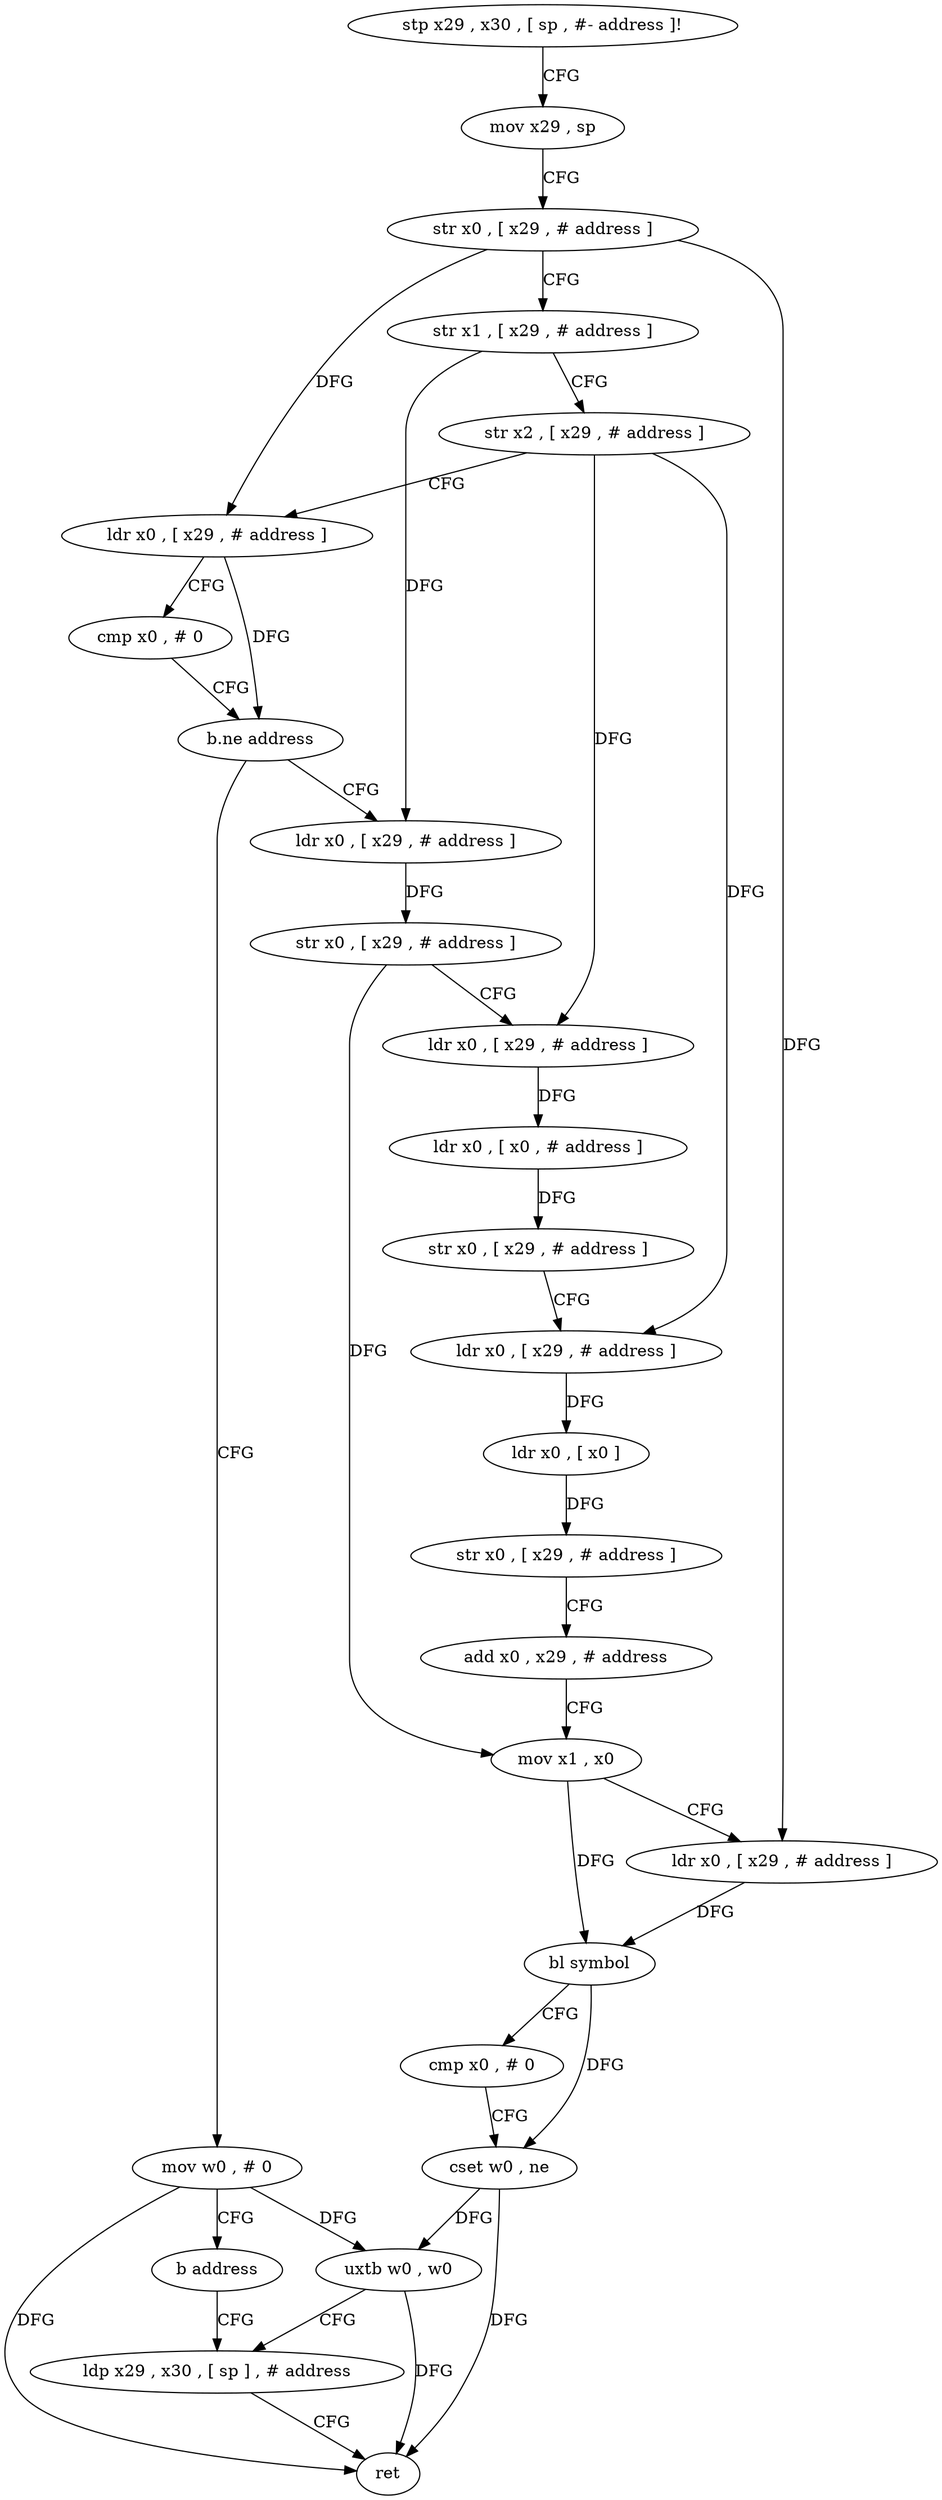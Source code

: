digraph "func" {
"212872" [label = "stp x29 , x30 , [ sp , #- address ]!" ]
"212876" [label = "mov x29 , sp" ]
"212880" [label = "str x0 , [ x29 , # address ]" ]
"212884" [label = "str x1 , [ x29 , # address ]" ]
"212888" [label = "str x2 , [ x29 , # address ]" ]
"212892" [label = "ldr x0 , [ x29 , # address ]" ]
"212896" [label = "cmp x0 , # 0" ]
"212900" [label = "b.ne address" ]
"212912" [label = "ldr x0 , [ x29 , # address ]" ]
"212904" [label = "mov w0 , # 0" ]
"212916" [label = "str x0 , [ x29 , # address ]" ]
"212920" [label = "ldr x0 , [ x29 , # address ]" ]
"212924" [label = "ldr x0 , [ x0 , # address ]" ]
"212928" [label = "str x0 , [ x29 , # address ]" ]
"212932" [label = "ldr x0 , [ x29 , # address ]" ]
"212936" [label = "ldr x0 , [ x0 ]" ]
"212940" [label = "str x0 , [ x29 , # address ]" ]
"212944" [label = "add x0 , x29 , # address" ]
"212948" [label = "mov x1 , x0" ]
"212952" [label = "ldr x0 , [ x29 , # address ]" ]
"212956" [label = "bl symbol" ]
"212960" [label = "cmp x0 , # 0" ]
"212964" [label = "cset w0 , ne" ]
"212968" [label = "uxtb w0 , w0" ]
"212972" [label = "ldp x29 , x30 , [ sp ] , # address" ]
"212908" [label = "b address" ]
"212976" [label = "ret" ]
"212872" -> "212876" [ label = "CFG" ]
"212876" -> "212880" [ label = "CFG" ]
"212880" -> "212884" [ label = "CFG" ]
"212880" -> "212892" [ label = "DFG" ]
"212880" -> "212952" [ label = "DFG" ]
"212884" -> "212888" [ label = "CFG" ]
"212884" -> "212912" [ label = "DFG" ]
"212888" -> "212892" [ label = "CFG" ]
"212888" -> "212920" [ label = "DFG" ]
"212888" -> "212932" [ label = "DFG" ]
"212892" -> "212896" [ label = "CFG" ]
"212892" -> "212900" [ label = "DFG" ]
"212896" -> "212900" [ label = "CFG" ]
"212900" -> "212912" [ label = "CFG" ]
"212900" -> "212904" [ label = "CFG" ]
"212912" -> "212916" [ label = "DFG" ]
"212904" -> "212908" [ label = "CFG" ]
"212904" -> "212976" [ label = "DFG" ]
"212904" -> "212968" [ label = "DFG" ]
"212916" -> "212920" [ label = "CFG" ]
"212916" -> "212948" [ label = "DFG" ]
"212920" -> "212924" [ label = "DFG" ]
"212924" -> "212928" [ label = "DFG" ]
"212928" -> "212932" [ label = "CFG" ]
"212932" -> "212936" [ label = "DFG" ]
"212936" -> "212940" [ label = "DFG" ]
"212940" -> "212944" [ label = "CFG" ]
"212944" -> "212948" [ label = "CFG" ]
"212948" -> "212952" [ label = "CFG" ]
"212948" -> "212956" [ label = "DFG" ]
"212952" -> "212956" [ label = "DFG" ]
"212956" -> "212960" [ label = "CFG" ]
"212956" -> "212964" [ label = "DFG" ]
"212960" -> "212964" [ label = "CFG" ]
"212964" -> "212968" [ label = "DFG" ]
"212964" -> "212976" [ label = "DFG" ]
"212968" -> "212972" [ label = "CFG" ]
"212968" -> "212976" [ label = "DFG" ]
"212972" -> "212976" [ label = "CFG" ]
"212908" -> "212972" [ label = "CFG" ]
}
